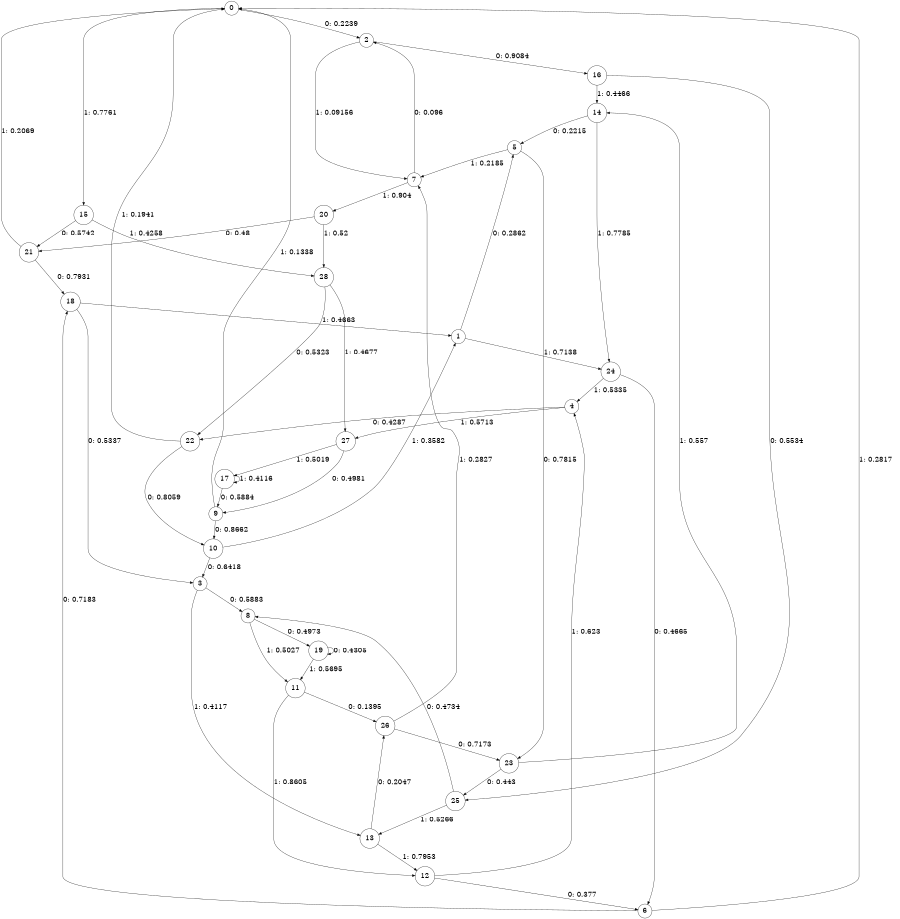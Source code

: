 digraph "ch8concat_phase3_L5" {
size = "6,8.5";
ratio = "fill";
node [shape = circle];
node [fontsize = 24];
edge [fontsize = 24];
0 -> 2 [label = "0: 0.2239   "];
0 -> 15 [label = "1: 0.7761   "];
1 -> 5 [label = "0: 0.2862   "];
1 -> 24 [label = "1: 0.7138   "];
2 -> 16 [label = "0: 0.9084   "];
2 -> 7 [label = "1: 0.09156  "];
3 -> 8 [label = "0: 0.5883   "];
3 -> 13 [label = "1: 0.4117   "];
4 -> 22 [label = "0: 0.4287   "];
4 -> 27 [label = "1: 0.5713   "];
5 -> 23 [label = "0: 0.7815   "];
5 -> 7 [label = "1: 0.2185   "];
6 -> 18 [label = "0: 0.7183   "];
6 -> 0 [label = "1: 0.2817   "];
7 -> 2 [label = "0: 0.096    "];
7 -> 20 [label = "1: 0.904    "];
8 -> 19 [label = "0: 0.4973   "];
8 -> 11 [label = "1: 0.5027   "];
9 -> 10 [label = "0: 0.8662   "];
9 -> 0 [label = "1: 0.1338   "];
10 -> 3 [label = "0: 0.6418   "];
10 -> 1 [label = "1: 0.3582   "];
11 -> 26 [label = "0: 0.1395   "];
11 -> 12 [label = "1: 0.8605   "];
12 -> 6 [label = "0: 0.377    "];
12 -> 4 [label = "1: 0.623    "];
13 -> 26 [label = "0: 0.2047   "];
13 -> 12 [label = "1: 0.7953   "];
14 -> 5 [label = "0: 0.2215   "];
14 -> 24 [label = "1: 0.7785   "];
15 -> 21 [label = "0: 0.5742   "];
15 -> 28 [label = "1: 0.4258   "];
16 -> 25 [label = "0: 0.5534   "];
16 -> 14 [label = "1: 0.4466   "];
17 -> 9 [label = "0: 0.5884   "];
17 -> 17 [label = "1: 0.4116   "];
18 -> 3 [label = "0: 0.5337   "];
18 -> 1 [label = "1: 0.4663   "];
19 -> 19 [label = "0: 0.4305   "];
19 -> 11 [label = "1: 0.5695   "];
20 -> 21 [label = "0: 0.48     "];
20 -> 28 [label = "1: 0.52     "];
21 -> 18 [label = "0: 0.7931   "];
21 -> 0 [label = "1: 0.2069   "];
22 -> 10 [label = "0: 0.8059   "];
22 -> 0 [label = "1: 0.1941   "];
23 -> 25 [label = "0: 0.443    "];
23 -> 14 [label = "1: 0.557    "];
24 -> 6 [label = "0: 0.4665   "];
24 -> 4 [label = "1: 0.5335   "];
25 -> 8 [label = "0: 0.4734   "];
25 -> 13 [label = "1: 0.5266   "];
26 -> 23 [label = "0: 0.7173   "];
26 -> 7 [label = "1: 0.2827   "];
27 -> 9 [label = "0: 0.4981   "];
27 -> 17 [label = "1: 0.5019   "];
28 -> 22 [label = "0: 0.5323   "];
28 -> 27 [label = "1: 0.4677   "];
}